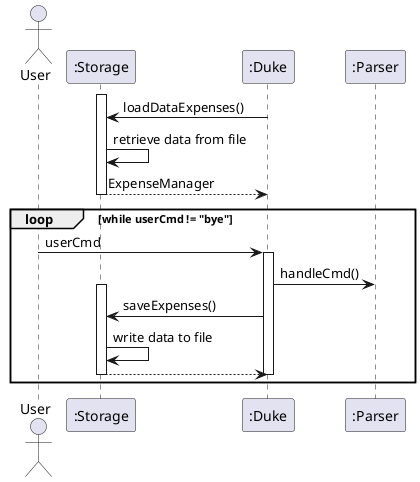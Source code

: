 @startuml

actor User

participant ":Storage" as Storage
participant ":Duke" as Duke
participant ":Parser" as Parser

activate Storage
Duke -> Storage: loadDataExpenses()
Storage -> Storage: retrieve data from file
Storage --> Duke: ExpenseManager
deactivate Storage

loop while userCmd != "bye"
    User -> Duke: userCmd
    activate Duke
    Duke -> Parser: handleCmd()
    activate Storage
    Duke -> Storage: saveExpenses()
    Storage -> Storage: write data to file
    Storage --> Duke
    deactivate Duke
    deactivate Storage
end

@enduml
